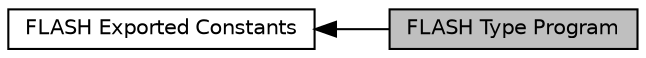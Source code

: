 digraph "FLASH Type Program"
{
  edge [fontname="Helvetica",fontsize="10",labelfontname="Helvetica",labelfontsize="10"];
  node [fontname="Helvetica",fontsize="10",shape=record];
  rankdir=LR;
  Node0 [label="FLASH Type Program",height=0.2,width=0.4,color="black", fillcolor="grey75", style="filled", fontcolor="black"];
  Node1 [label="FLASH Exported Constants",height=0.2,width=0.4,color="black", fillcolor="white", style="filled",URL="$group___f_l_a_s_h___exported___constants.html"];
  Node1->Node0 [shape=plaintext, dir="back", style="solid"];
}
